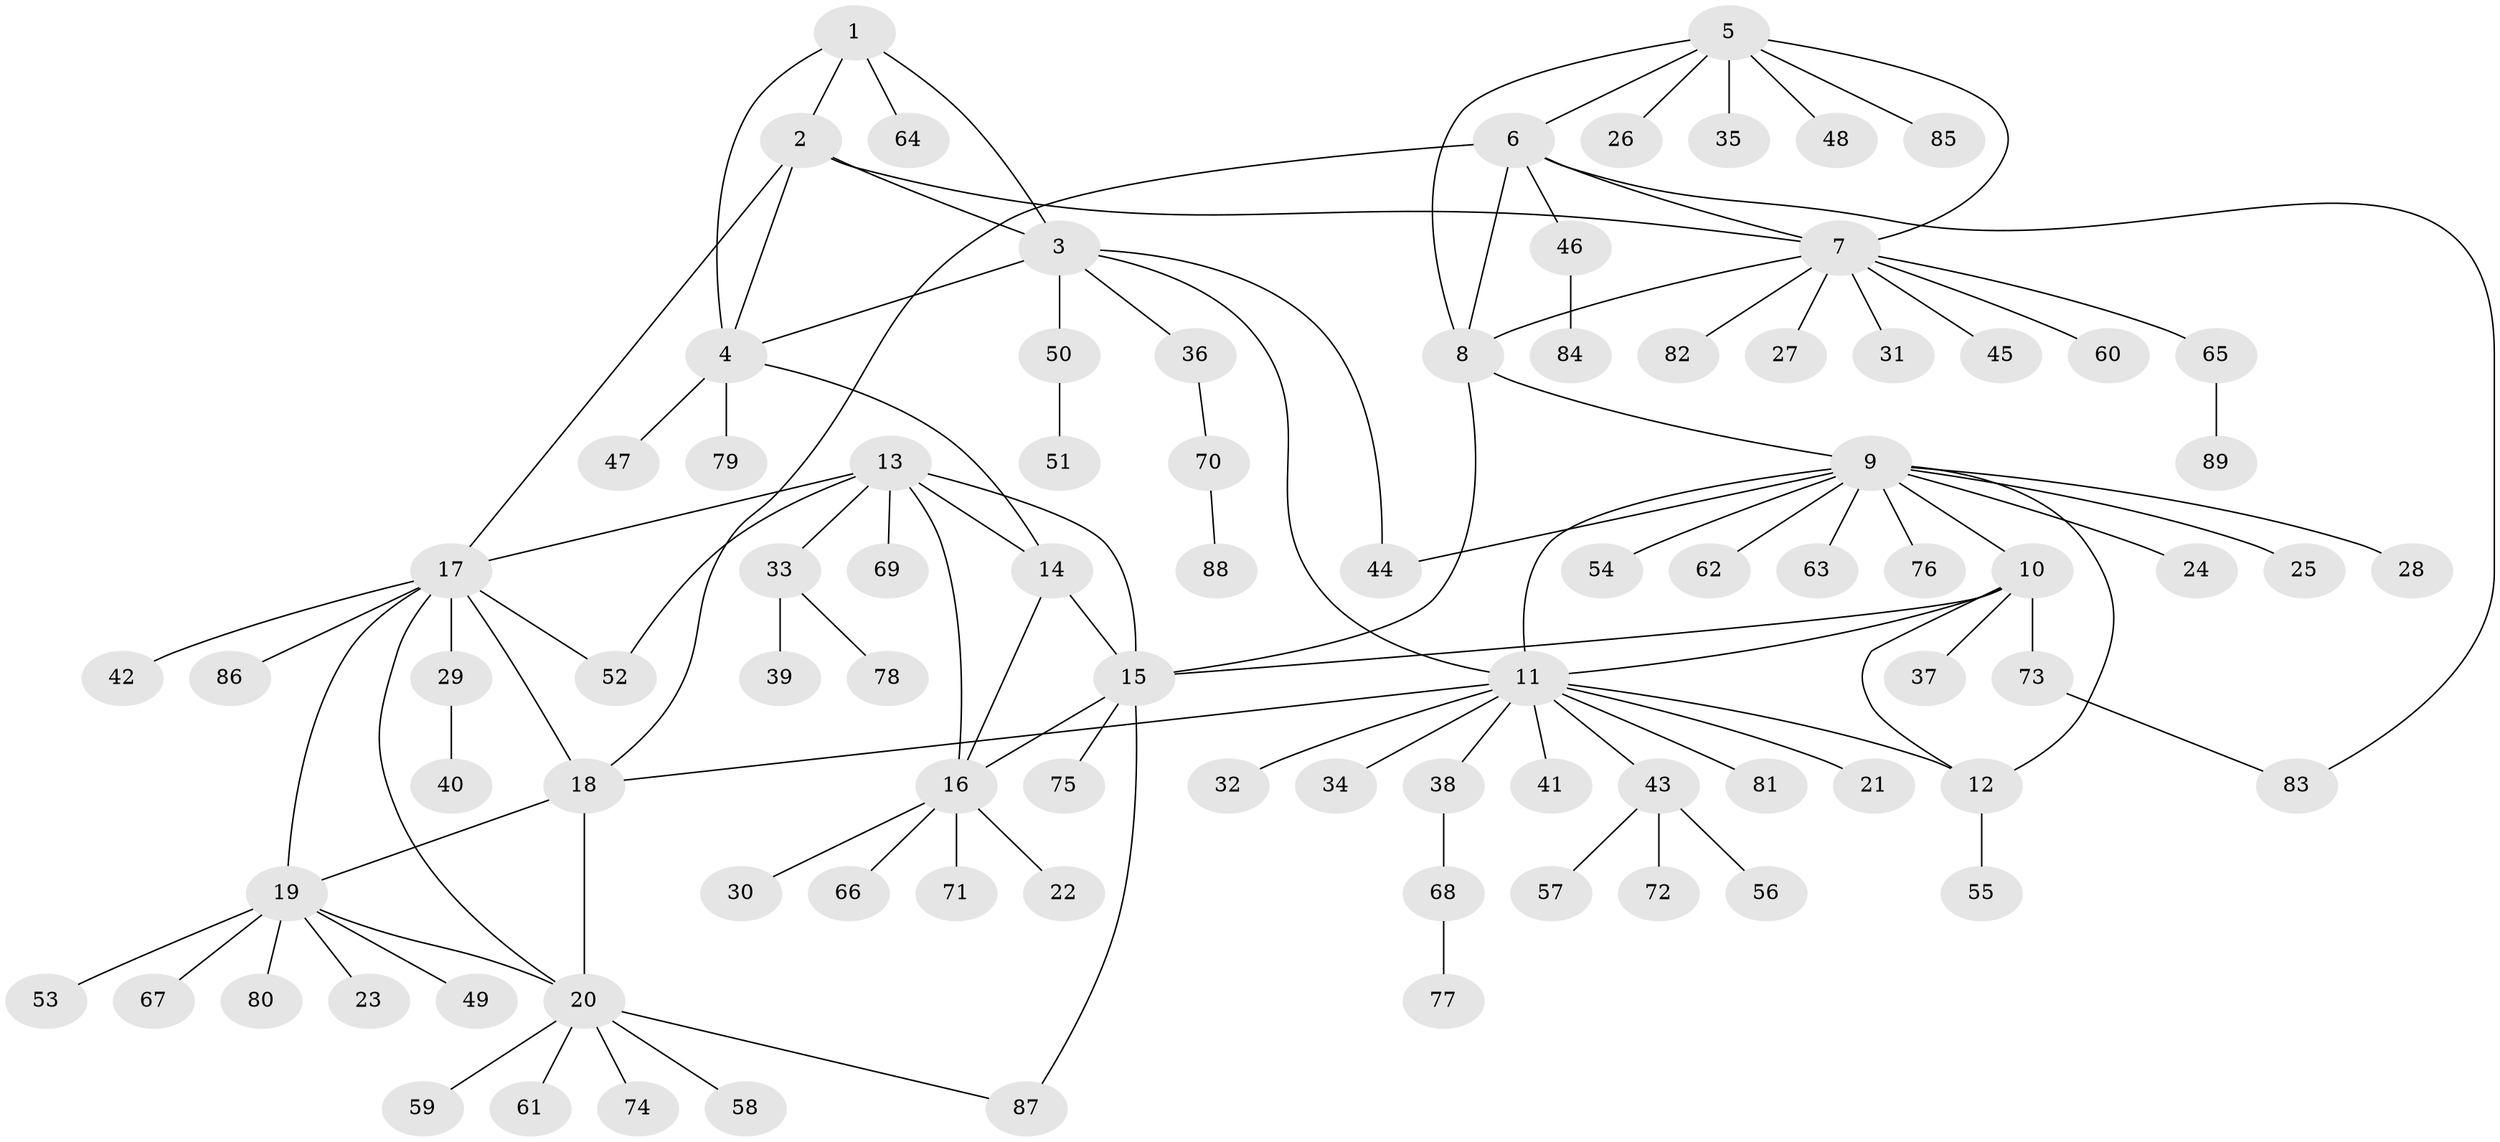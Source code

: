 // coarse degree distribution, {7: 0.07407407407407407, 2: 0.14814814814814814, 3: 0.14814814814814814, 6: 0.07407407407407407, 5: 0.2222222222222222, 4: 0.037037037037037035, 1: 0.2962962962962963}
// Generated by graph-tools (version 1.1) at 2025/52/03/04/25 22:52:18]
// undirected, 89 vertices, 113 edges
graph export_dot {
  node [color=gray90,style=filled];
  1;
  2;
  3;
  4;
  5;
  6;
  7;
  8;
  9;
  10;
  11;
  12;
  13;
  14;
  15;
  16;
  17;
  18;
  19;
  20;
  21;
  22;
  23;
  24;
  25;
  26;
  27;
  28;
  29;
  30;
  31;
  32;
  33;
  34;
  35;
  36;
  37;
  38;
  39;
  40;
  41;
  42;
  43;
  44;
  45;
  46;
  47;
  48;
  49;
  50;
  51;
  52;
  53;
  54;
  55;
  56;
  57;
  58;
  59;
  60;
  61;
  62;
  63;
  64;
  65;
  66;
  67;
  68;
  69;
  70;
  71;
  72;
  73;
  74;
  75;
  76;
  77;
  78;
  79;
  80;
  81;
  82;
  83;
  84;
  85;
  86;
  87;
  88;
  89;
  1 -- 2;
  1 -- 3;
  1 -- 4;
  1 -- 64;
  2 -- 3;
  2 -- 4;
  2 -- 7;
  2 -- 17;
  3 -- 4;
  3 -- 11;
  3 -- 36;
  3 -- 44;
  3 -- 50;
  4 -- 14;
  4 -- 47;
  4 -- 79;
  5 -- 6;
  5 -- 7;
  5 -- 8;
  5 -- 26;
  5 -- 35;
  5 -- 48;
  5 -- 85;
  6 -- 7;
  6 -- 8;
  6 -- 18;
  6 -- 46;
  6 -- 83;
  7 -- 8;
  7 -- 27;
  7 -- 31;
  7 -- 45;
  7 -- 60;
  7 -- 65;
  7 -- 82;
  8 -- 9;
  8 -- 15;
  9 -- 10;
  9 -- 11;
  9 -- 12;
  9 -- 24;
  9 -- 25;
  9 -- 28;
  9 -- 44;
  9 -- 54;
  9 -- 62;
  9 -- 63;
  9 -- 76;
  10 -- 11;
  10 -- 12;
  10 -- 15;
  10 -- 37;
  10 -- 73;
  11 -- 12;
  11 -- 18;
  11 -- 21;
  11 -- 32;
  11 -- 34;
  11 -- 38;
  11 -- 41;
  11 -- 43;
  11 -- 81;
  12 -- 55;
  13 -- 14;
  13 -- 15;
  13 -- 16;
  13 -- 17;
  13 -- 33;
  13 -- 52;
  13 -- 69;
  14 -- 15;
  14 -- 16;
  15 -- 16;
  15 -- 75;
  15 -- 87;
  16 -- 22;
  16 -- 30;
  16 -- 66;
  16 -- 71;
  17 -- 18;
  17 -- 19;
  17 -- 20;
  17 -- 29;
  17 -- 42;
  17 -- 52;
  17 -- 86;
  18 -- 19;
  18 -- 20;
  19 -- 20;
  19 -- 23;
  19 -- 49;
  19 -- 53;
  19 -- 67;
  19 -- 80;
  20 -- 58;
  20 -- 59;
  20 -- 61;
  20 -- 74;
  20 -- 87;
  29 -- 40;
  33 -- 39;
  33 -- 78;
  36 -- 70;
  38 -- 68;
  43 -- 56;
  43 -- 57;
  43 -- 72;
  46 -- 84;
  50 -- 51;
  65 -- 89;
  68 -- 77;
  70 -- 88;
  73 -- 83;
}
